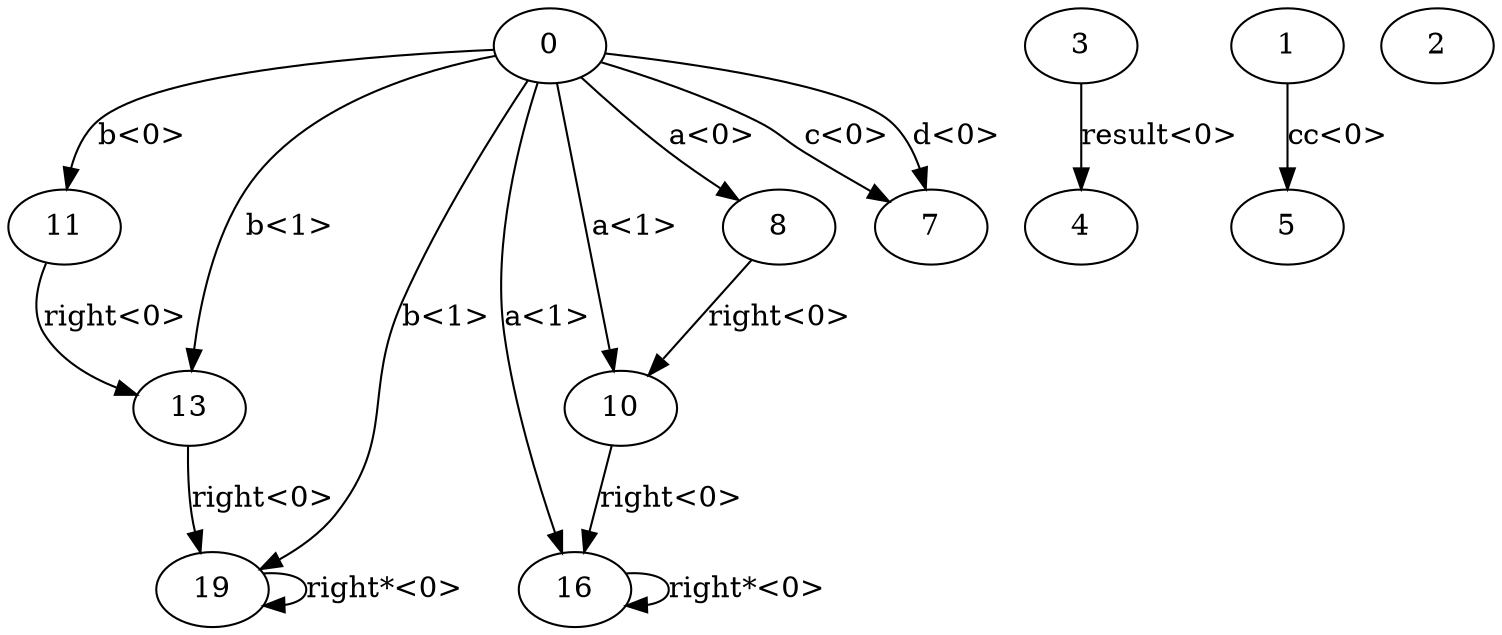 digraph G {
n11->n13 [label="right<0>"]
n16->n16 [label="right*<0>"]
n10->n16 [label="right<0>"]
n19->n19 [label="right*<0>"]
n13->n19 [label="right<0>"]
n8->n10 [label="right<0>"]
n0->n11 [label="b<0>"]
n0->n7 [label="c<0>"]
n0->n7 [label="d<0>"]
n0->n16 [label="a<1>"]
n0->n10 [label="a<1>"]
n0->n19 [label="b<1>"]
n0->n13 [label="b<1>"]
n0->n8 [label="a<0>"]
n13[label="13"]
n0[label="0"]
n16[label="16"]
n19[label="19"]
n7[label="7"]
n8[label="8"]
n10[label="10"]
n11[label="11"]
n3->n4 [label="result<0>"]
n3[label="3"]
n4[label="4"]
n1->n5 [label="cc<0>"]
n1[label="1"]
n5[label="5"]
n2[label="2"]
}
